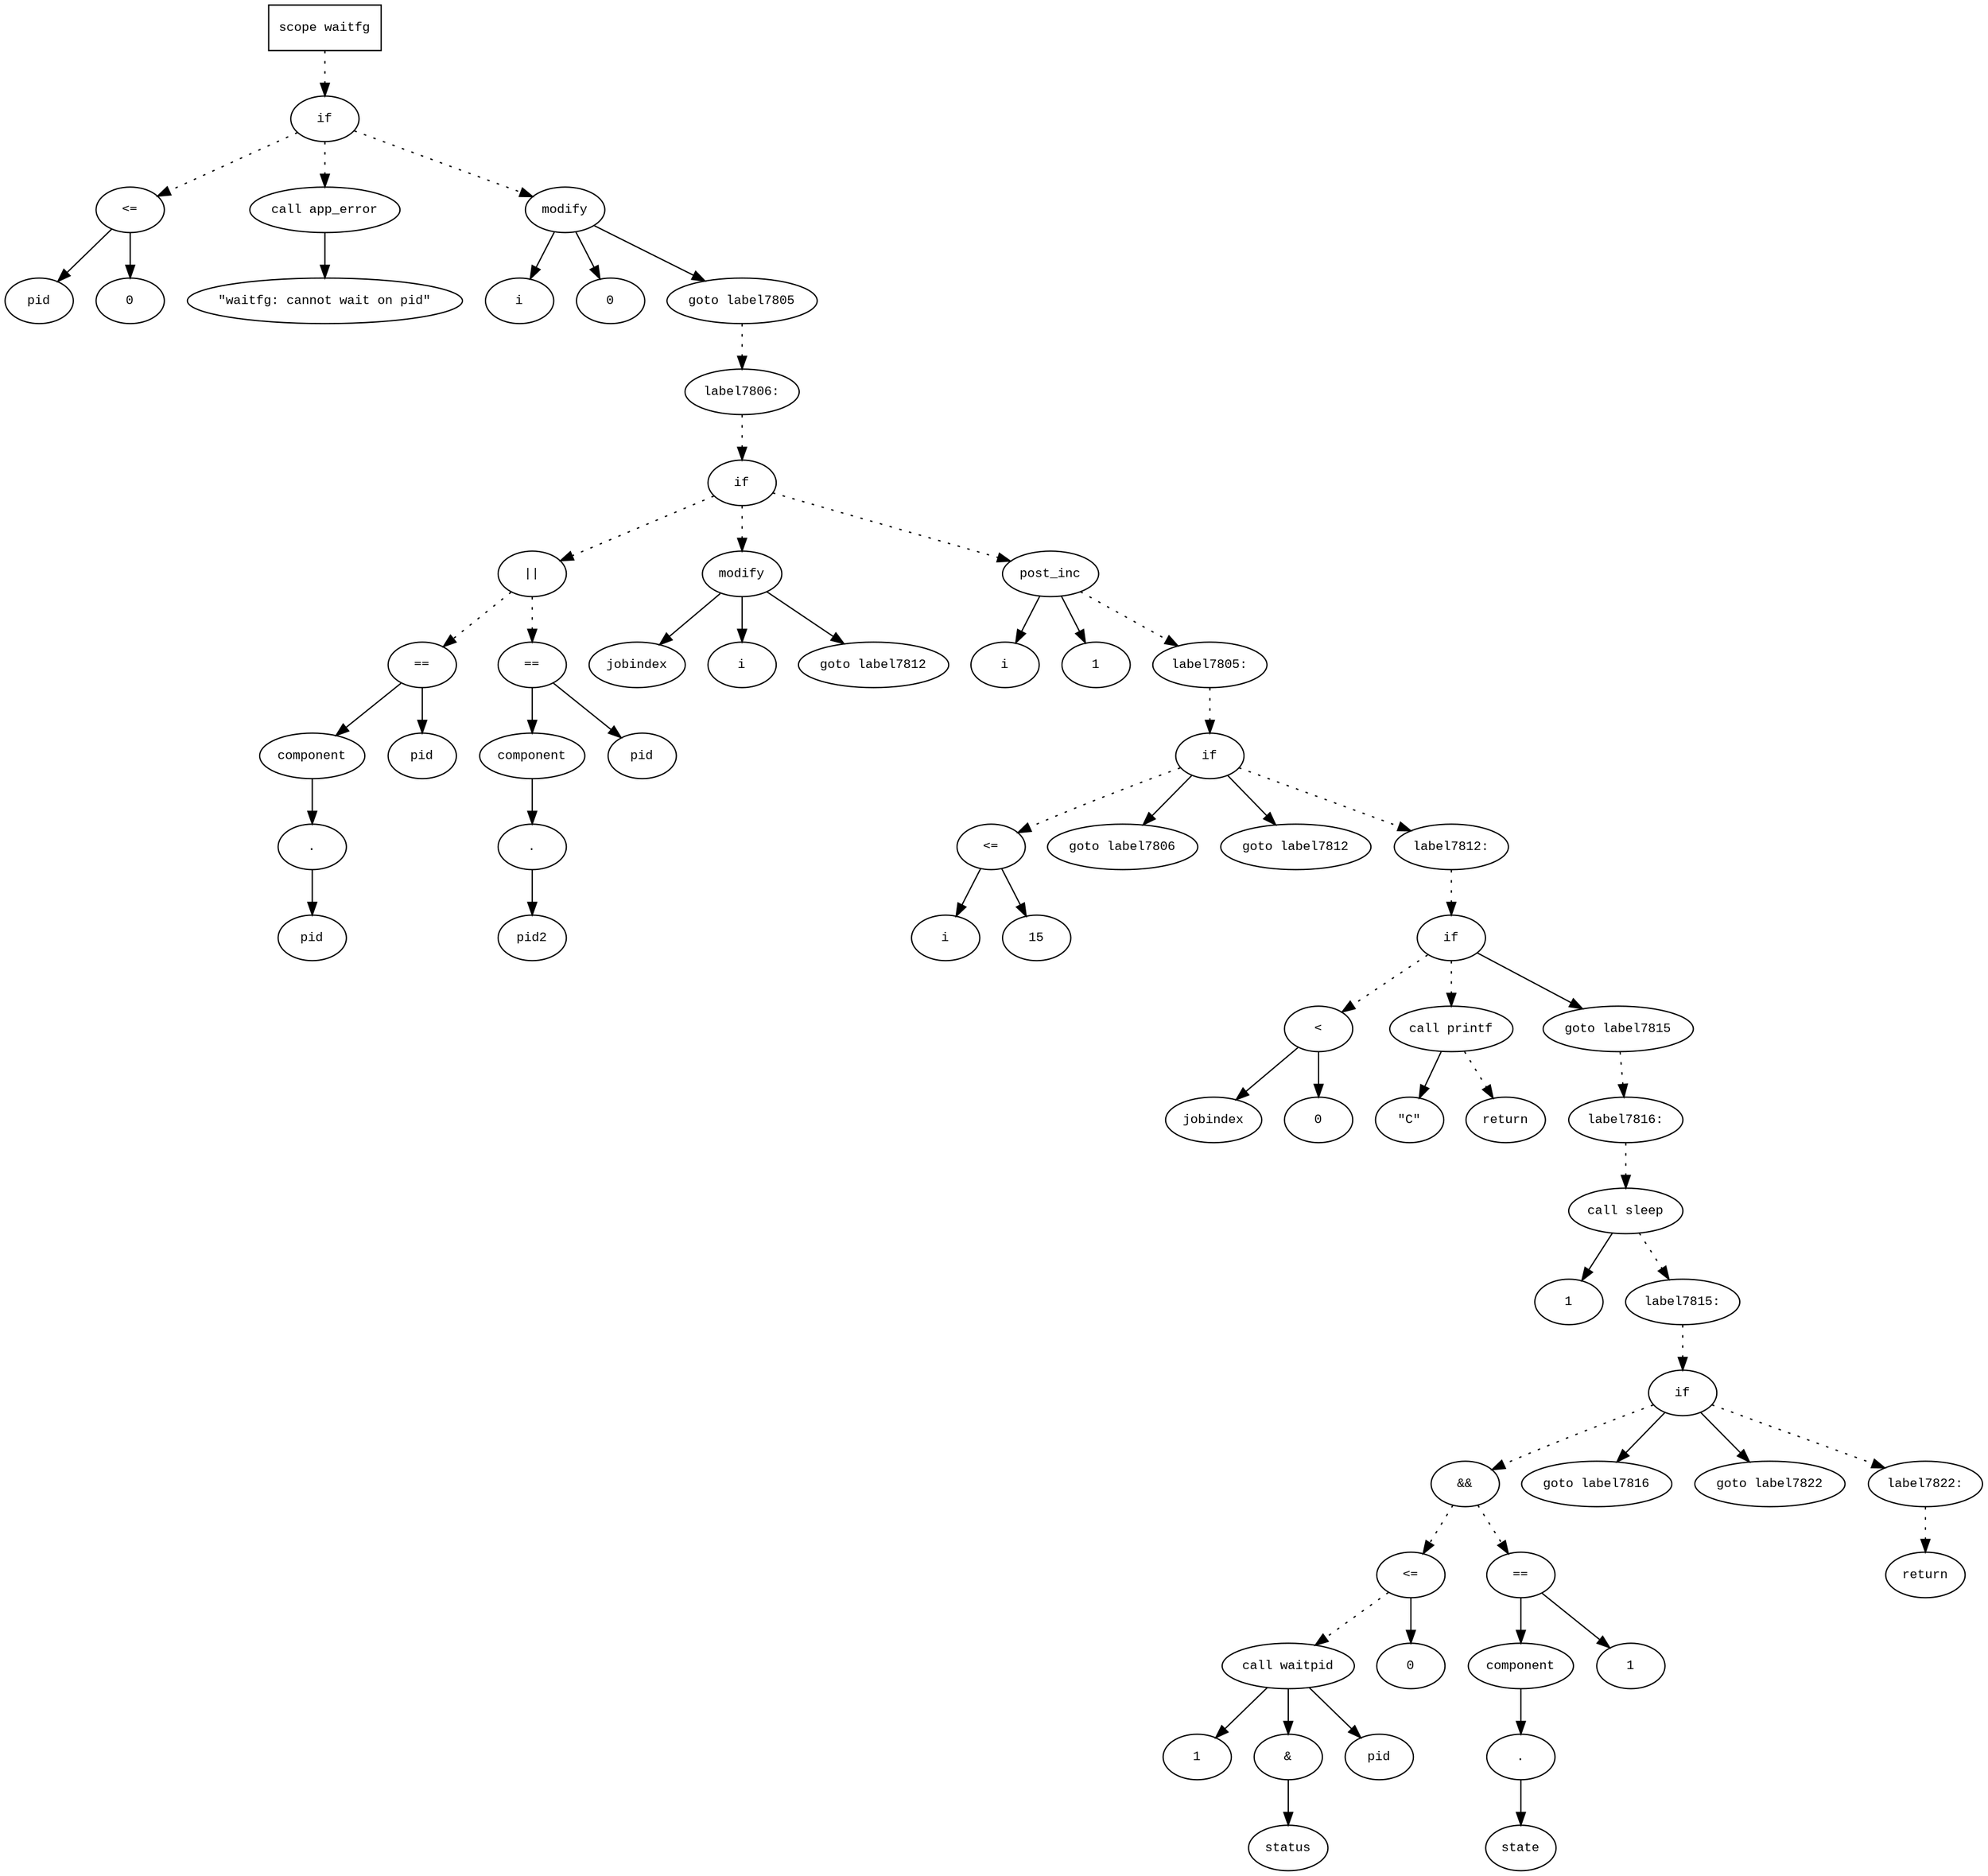 digraph AST {
  graph [fontname="Times New Roman",fontsize=10];
  node  [fontname="Courier New",fontsize=10];
  edge  [fontname="Times New Roman",fontsize=10];

  node1 [label="scope waitfg",shape=box];
  node2 [label="if",shape=ellipse];
  node1 -> node2 [style=dotted];
  node3 [label="<=",shape=ellipse];
  node4 [label="pid",shape=ellipse];
  node3 -> node4;
  node5 [label="0",shape=ellipse];
  node3 -> node5;
  node2 -> node3 [style=dotted];
  node6 [label="call app_error",shape=ellipse];
  node7 [label="\"waitfg: cannot wait on pid\"",shape=ellipse];
  node6 -> node7;
  node2 -> node6 [style=dotted];
  node8 [label="modify",shape=ellipse];
  node9 [label="i",shape=ellipse];
  node8 -> node9;
  node10 [label="0",shape=ellipse];
  node8 -> node10;
  node2 -> node8 [style=dotted];
  node11 [label="goto label7805",shape=ellipse];
  node8 -> node11;
  node12 [label="label7806:",shape=ellipse];
  node11 -> node12 [style=dotted];
  node13 [label="if",shape=ellipse];
  node12 -> node13 [style=dotted];
  node14 [label="||",shape=ellipse];
  node15 [label="==",shape=ellipse];
  node16 [label="component",shape=ellipse];
  node15 -> node16;
  node17 [label=".",shape=ellipse];
  node16 -> node17;
  node18 [label="pid",shape=ellipse];
  node17 -> node18;
  node19 [label="pid",shape=ellipse];
  node15 -> node19;
  node14 -> node15 [style=dotted];
  node20 [label="==",shape=ellipse];
  node21 [label="component",shape=ellipse];
  node20 -> node21;
  node22 [label=".",shape=ellipse];
  node21 -> node22;
  node23 [label="pid2",shape=ellipse];
  node22 -> node23;
  node24 [label="pid",shape=ellipse];
  node20 -> node24;
  node14 -> node20 [style=dotted];
  node13 -> node14 [style=dotted];
  node25 [label="modify",shape=ellipse];
  node26 [label="jobindex",shape=ellipse];
  node25 -> node26;
  node27 [label="i",shape=ellipse];
  node25 -> node27;
  node13 -> node25 [style=dotted];
  node28 [label="goto label7812",shape=ellipse];
  node25 -> node28;
  node29 [label="post_inc",shape=ellipse];
  node30 [label="i",shape=ellipse];
  node29 -> node30;
  node31 [label="1",shape=ellipse];
  node29 -> node31;
  node13 -> node29 [style=dotted];
  node32 [label="label7805:",shape=ellipse];
  node29 -> node32 [style=dotted];
  node33 [label="if",shape=ellipse];
  node32 -> node33 [style=dotted];
  node34 [label="<=",shape=ellipse];
  node35 [label="i",shape=ellipse];
  node34 -> node35;
  node36 [label="15",shape=ellipse];
  node34 -> node36;
  node33 -> node34 [style=dotted];
  node37 [label="goto label7806",shape=ellipse];
  node33 -> node37;
  node38 [label="goto label7812",shape=ellipse];
  node33 -> node38;
  node39 [label="label7812:",shape=ellipse];
  node33 -> node39 [style=dotted];
  node40 [label="if",shape=ellipse];
  node39 -> node40 [style=dotted];
  node41 [label="<",shape=ellipse];
  node42 [label="jobindex",shape=ellipse];
  node41 -> node42;
  node43 [label="0",shape=ellipse];
  node41 -> node43;
  node40 -> node41 [style=dotted];
  node44 [label="call printf",shape=ellipse];
  node45 [label="\"C\"",shape=ellipse];
  node44 -> node45;
  node40 -> node44 [style=dotted];
  node46 [label="return",shape=ellipse];
  node44 -> node46 [style=dotted];
  node47 [label="goto label7815",shape=ellipse];
  node40 -> node47;
  node48 [label="label7816:",shape=ellipse];
  node47 -> node48 [style=dotted];
  node49 [label="call sleep",shape=ellipse];
  node50 [label="1",shape=ellipse];
  node49 -> node50;
  node48 -> node49 [style=dotted];
  node51 [label="label7815:",shape=ellipse];
  node49 -> node51 [style=dotted];
  node52 [label="if",shape=ellipse];
  node51 -> node52 [style=dotted];
  node53 [label="&&",shape=ellipse];
  node54 [label="<=",shape=ellipse];
  node55 [label="call waitpid",shape=ellipse];
  node56 [label="1",shape=ellipse];
  node55 -> node56;
  node57 [label="&",shape=ellipse];
  node55 -> node57;
  node58 [label="status",shape=ellipse];
  node57 -> node58;
  node59 [label="pid",shape=ellipse];
  node55 -> node59;
  node54 -> node55 [style=dotted];
  node60 [label="0",shape=ellipse];
  node54 -> node60;
  node53 -> node54 [style=dotted];
  node61 [label="==",shape=ellipse];
  node62 [label="component",shape=ellipse];
  node61 -> node62;
  node63 [label=".",shape=ellipse];
  node62 -> node63;
  node64 [label="state",shape=ellipse];
  node63 -> node64;
  node65 [label="1",shape=ellipse];
  node61 -> node65;
  node53 -> node61 [style=dotted];
  node52 -> node53 [style=dotted];
  node66 [label="goto label7816",shape=ellipse];
  node52 -> node66;
  node67 [label="goto label7822",shape=ellipse];
  node52 -> node67;
  node68 [label="label7822:",shape=ellipse];
  node52 -> node68 [style=dotted];
  node69 [label="return",shape=ellipse];
  node68 -> node69 [style=dotted];
} 